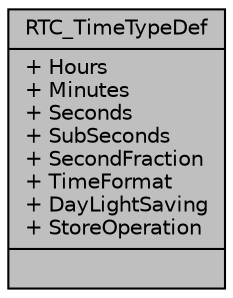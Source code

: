 digraph "RTC_TimeTypeDef"
{
  edge [fontname="Helvetica",fontsize="10",labelfontname="Helvetica",labelfontsize="10"];
  node [fontname="Helvetica",fontsize="10",shape=record];
  Node1 [label="{RTC_TimeTypeDef\n|+ Hours\l+ Minutes\l+ Seconds\l+ SubSeconds\l+ SecondFraction\l+ TimeFormat\l+ DayLightSaving\l+ StoreOperation\l|}",height=0.2,width=0.4,color="black", fillcolor="grey75", style="filled", fontcolor="black"];
}
